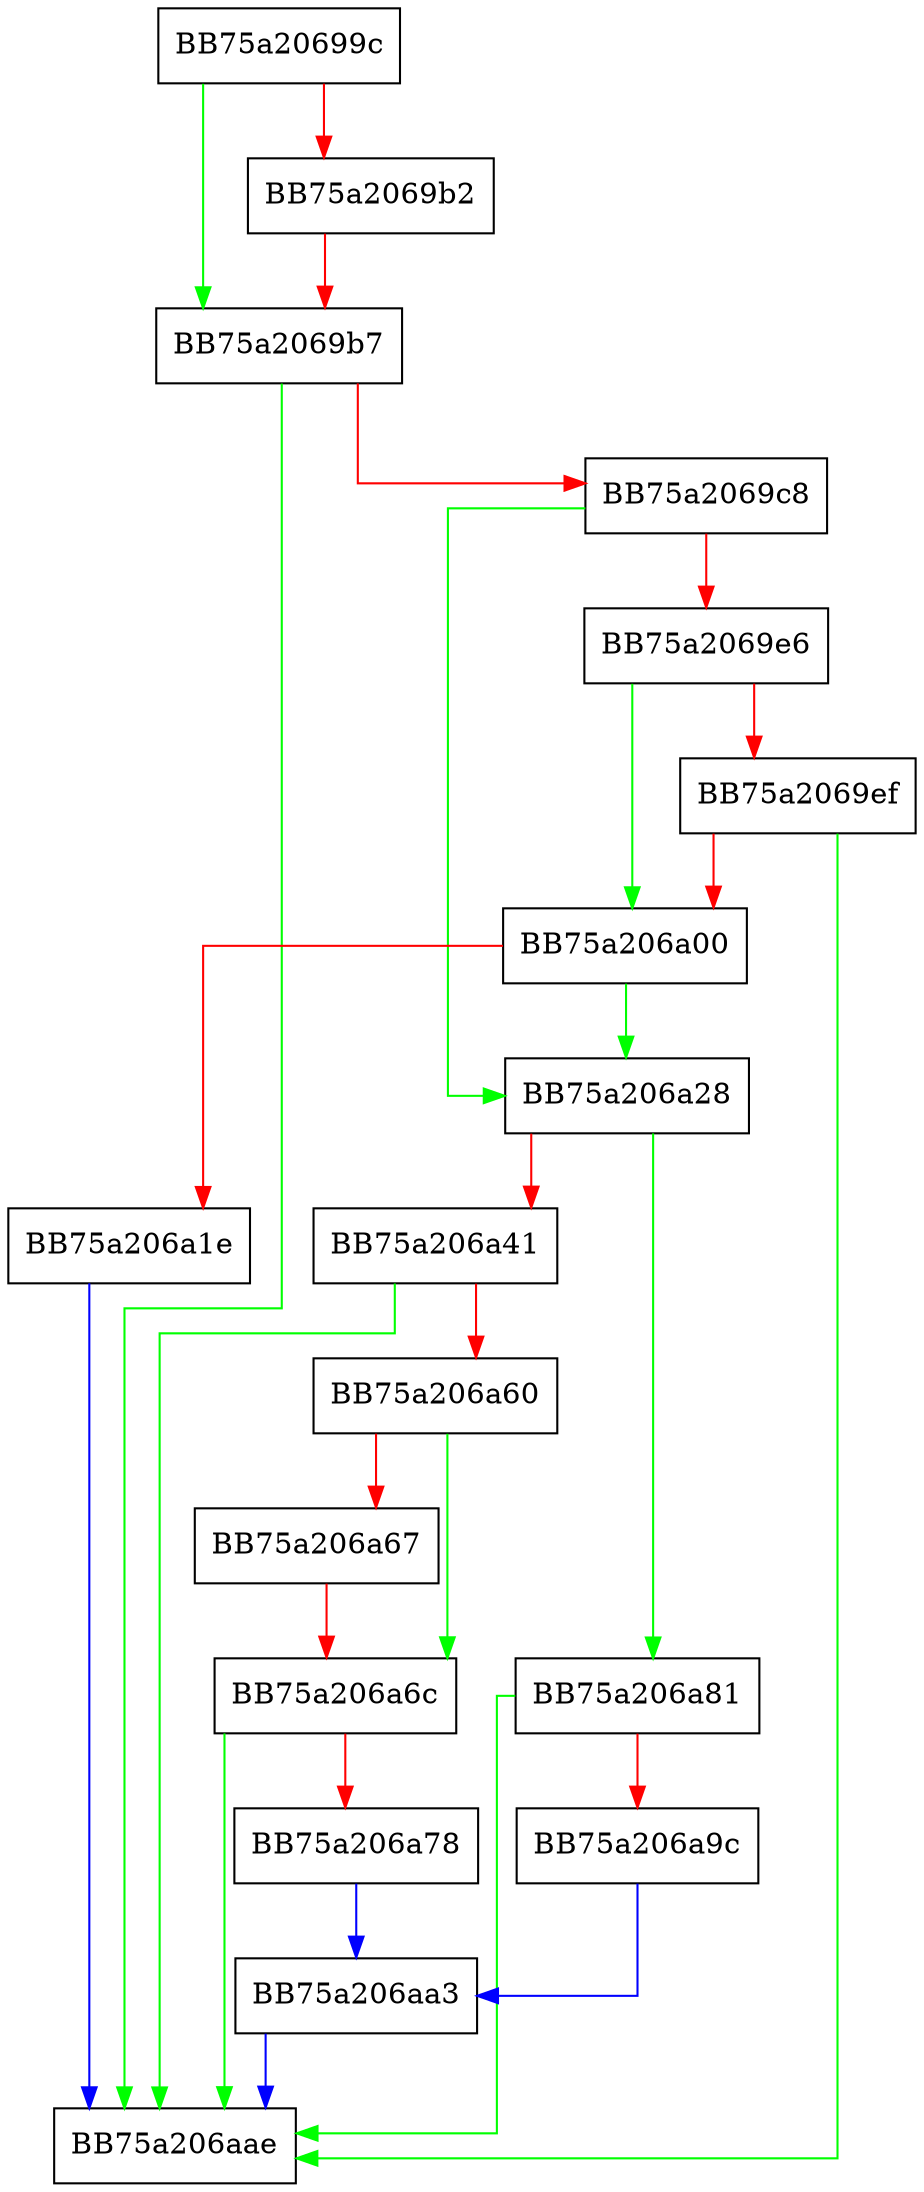 digraph SetDecompressionMethod {
  node [shape="box"];
  graph [splines=ortho];
  BB75a20699c -> BB75a2069b7 [color="green"];
  BB75a20699c -> BB75a2069b2 [color="red"];
  BB75a2069b2 -> BB75a2069b7 [color="red"];
  BB75a2069b7 -> BB75a206aae [color="green"];
  BB75a2069b7 -> BB75a2069c8 [color="red"];
  BB75a2069c8 -> BB75a206a28 [color="green"];
  BB75a2069c8 -> BB75a2069e6 [color="red"];
  BB75a2069e6 -> BB75a206a00 [color="green"];
  BB75a2069e6 -> BB75a2069ef [color="red"];
  BB75a2069ef -> BB75a206aae [color="green"];
  BB75a2069ef -> BB75a206a00 [color="red"];
  BB75a206a00 -> BB75a206a28 [color="green"];
  BB75a206a00 -> BB75a206a1e [color="red"];
  BB75a206a1e -> BB75a206aae [color="blue"];
  BB75a206a28 -> BB75a206a81 [color="green"];
  BB75a206a28 -> BB75a206a41 [color="red"];
  BB75a206a41 -> BB75a206aae [color="green"];
  BB75a206a41 -> BB75a206a60 [color="red"];
  BB75a206a60 -> BB75a206a6c [color="green"];
  BB75a206a60 -> BB75a206a67 [color="red"];
  BB75a206a67 -> BB75a206a6c [color="red"];
  BB75a206a6c -> BB75a206aae [color="green"];
  BB75a206a6c -> BB75a206a78 [color="red"];
  BB75a206a78 -> BB75a206aa3 [color="blue"];
  BB75a206a81 -> BB75a206aae [color="green"];
  BB75a206a81 -> BB75a206a9c [color="red"];
  BB75a206a9c -> BB75a206aa3 [color="blue"];
  BB75a206aa3 -> BB75a206aae [color="blue"];
}